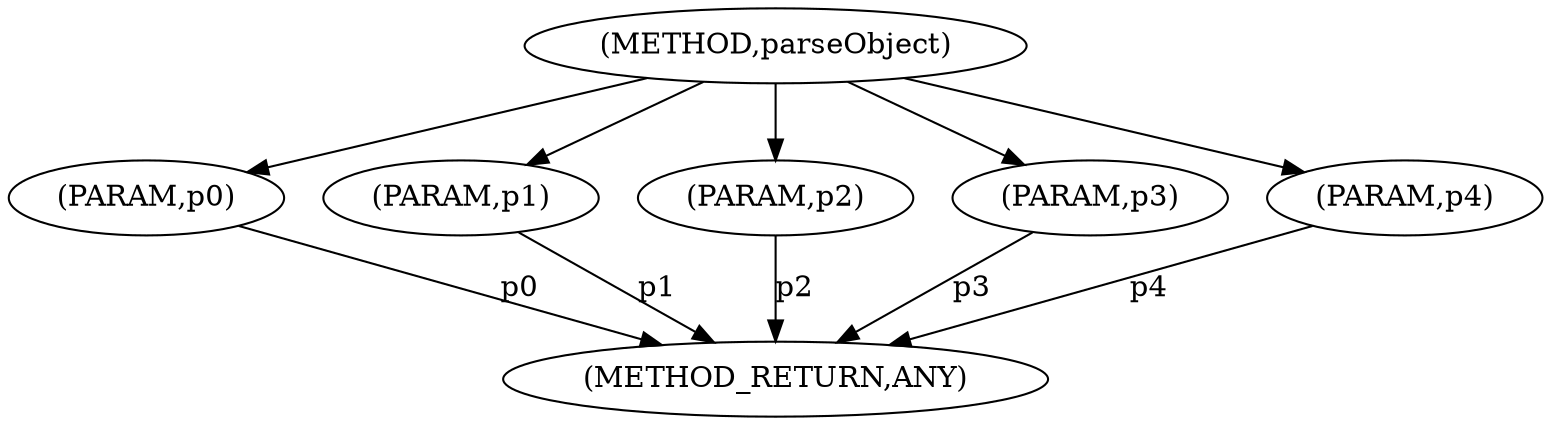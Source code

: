 digraph "parseObject" {  
"128" [label = <(METHOD,parseObject)> ]
"135" [label = <(METHOD_RETURN,ANY)> ]
"129" [label = <(PARAM,p0)> ]
"130" [label = <(PARAM,p1)> ]
"131" [label = <(PARAM,p2)> ]
"132" [label = <(PARAM,p3)> ]
"133" [label = <(PARAM,p4)> ]
  "129" -> "135"  [ label = "p0"] 
  "130" -> "135"  [ label = "p1"] 
  "131" -> "135"  [ label = "p2"] 
  "132" -> "135"  [ label = "p3"] 
  "133" -> "135"  [ label = "p4"] 
  "128" -> "129" 
  "128" -> "130" 
  "128" -> "131" 
  "128" -> "132" 
  "128" -> "133" 
}

